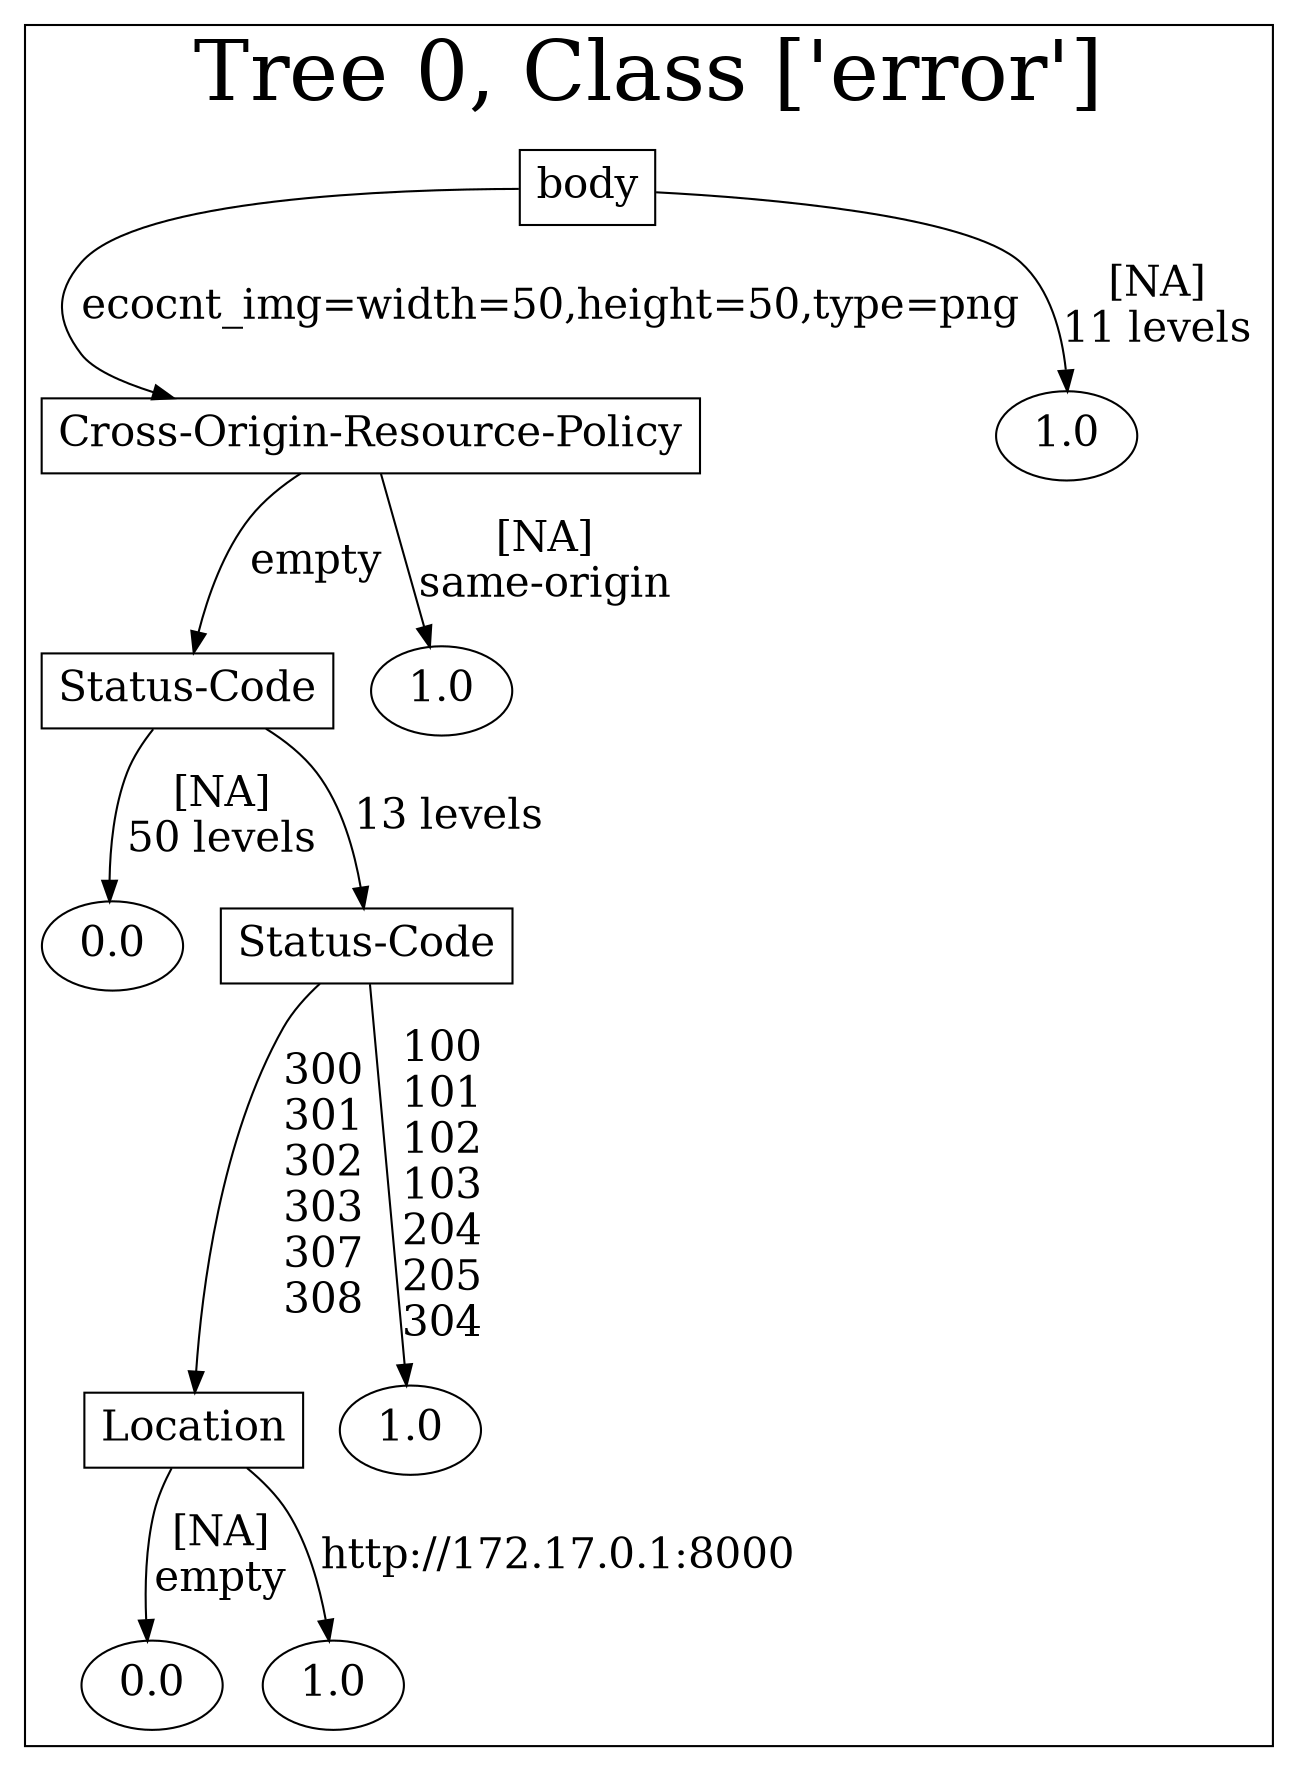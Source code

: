 /*
Generated by:
    http://https://github.com/h2oai/h2o-3/tree/master/h2o-genmodel/src/main/java/hex/genmodel/tools/PrintMojo.java
*/

/*
On a mac:

$ brew install graphviz
$ dot -Tpng file.gv -o file.png
$ open file.png
*/

digraph G {

subgraph cluster_0 {
/* Nodes */

/* Level 0 */
{
"SG_0_Node_0" [shape=box, fontsize=20, label="body"]
}

/* Level 1 */
{
"SG_0_Node_1" [shape=box, fontsize=20, label="Cross-Origin-Resource-Policy"]
"SG_0_Node_5" [fontsize=20, label="1.0"]
}

/* Level 2 */
{
"SG_0_Node_2" [shape=box, fontsize=20, label="Status-Code"]
"SG_0_Node_6" [fontsize=20, label="1.0"]
}

/* Level 3 */
{
"SG_0_Node_7" [fontsize=20, label="0.0"]
"SG_0_Node_3" [shape=box, fontsize=20, label="Status-Code"]
}

/* Level 4 */
{
"SG_0_Node_4" [shape=box, fontsize=20, label="Location"]
"SG_0_Node_8" [fontsize=20, label="1.0"]
}

/* Level 5 */
{
"SG_0_Node_9" [fontsize=20, label="0.0"]
"SG_0_Node_10" [fontsize=20, label="1.0"]
}

/* Edges */
"SG_0_Node_0" -> "SG_0_Node_1" [fontsize=20, label="ecocnt_img=width=50,height=50,type=png
"]
"SG_0_Node_0" -> "SG_0_Node_5" [fontsize=20, label="[NA]
11 levels
"]
"SG_0_Node_1" -> "SG_0_Node_2" [fontsize=20, label="empty
"]
"SG_0_Node_1" -> "SG_0_Node_6" [fontsize=20, label="[NA]
same-origin
"]
"SG_0_Node_2" -> "SG_0_Node_7" [fontsize=20, label="[NA]
50 levels
"]
"SG_0_Node_2" -> "SG_0_Node_3" [fontsize=20, label="13 levels
"]
"SG_0_Node_3" -> "SG_0_Node_4" [fontsize=20, label="300
301
302
303
307
308
"]
"SG_0_Node_3" -> "SG_0_Node_8" [fontsize=20, label="100
101
102
103
204
205
304
"]
"SG_0_Node_4" -> "SG_0_Node_9" [fontsize=20, label="[NA]
empty
"]
"SG_0_Node_4" -> "SG_0_Node_10" [fontsize=20, label="http://172.17.0.1:8000
"]

fontsize=40
label="Tree 0, Class ['error']"
}

}

